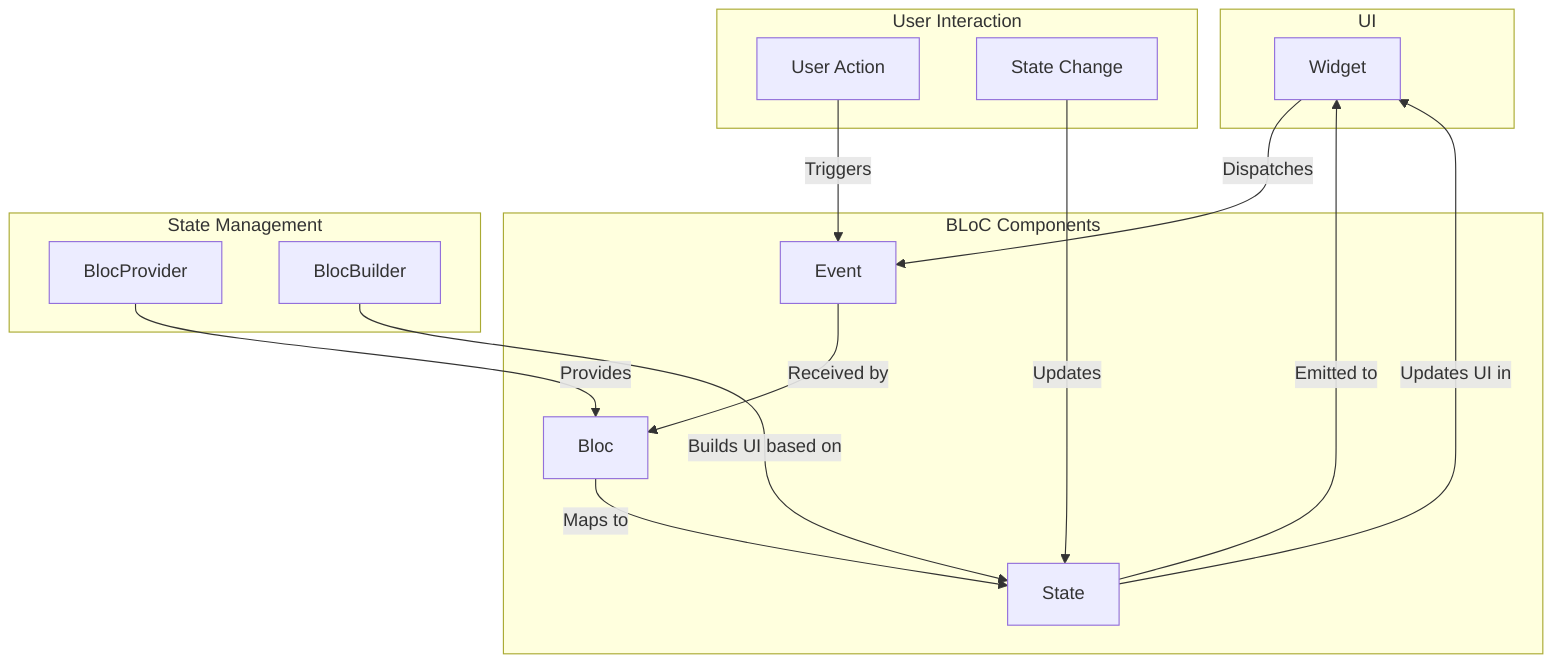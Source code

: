 graph TD
    subgraph UI
        A[Widget]
    end
    
    subgraph BLoC Components
        B[Bloc]
        C[Event]
        D[State]
    end

    subgraph State Management
        E[BlocProvider]
        F[BlocBuilder]
    end

    A -->|Dispatches| C
    C -->|Received by| B
    B -->|Maps to| D
    D -->|Emitted to| A

    E -->|Provides| B
    F -->|Builds UI based on| D

    subgraph User Interaction
        G[User Action]
        H[State Change]
    end

    G -->|Triggers| C
    H -->|Updates| D
    D -->|Updates UI in| A